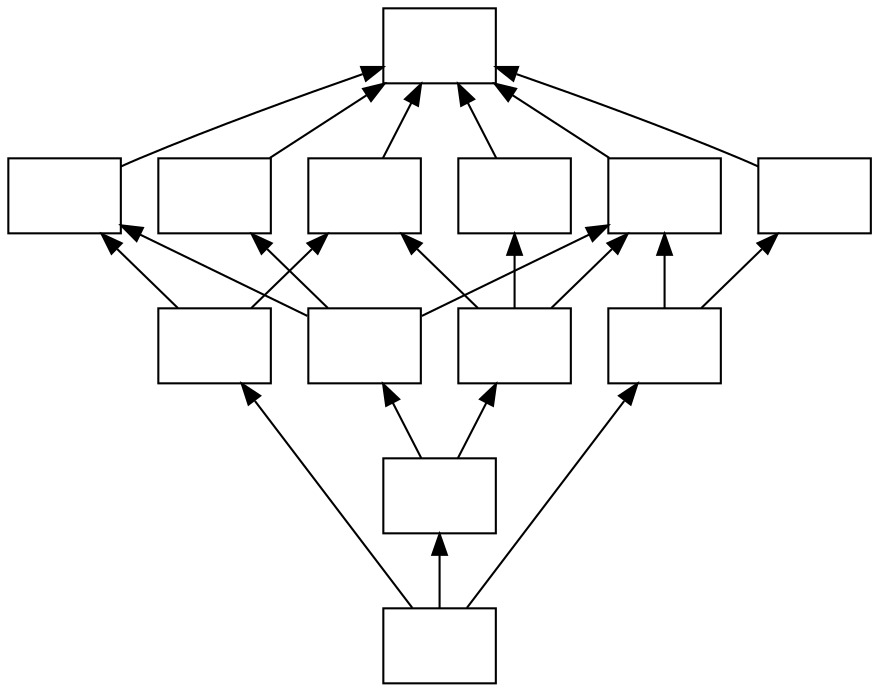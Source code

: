 strict digraph G {
	graph [bb="0,0,414,324"];
	node [label="\N"];
	1	 [fixedsize=true,
		height=0.5,
		image="/Users/sahil1105/Documents/git/ASP/Query Analysis/3hop_all_patterns_new/pw_1.png",
		imagescale=true,
		label=" ",
		pos="207,306",
		shape=box,
		width=0.75];
	2	 [fixedsize=true,
		height=0.5,
		image="/Users/sahil1105/Documents/git/ASP/Query Analysis/3hop_all_patterns_new/pw_2.png",
		imagescale=true,
		label=" ",
		pos="171,234",
		shape=box,
		width=0.75];
	1 -> 2	 [dir=back,
		pos="s,197.92,287.83 193.35,278.7 188.96,269.92 184.2,260.4 180.21,252.41"];
	3	 [fixedsize=true,
		height=0.5,
		image="/Users/sahil1105/Documents/git/ASP/Query Analysis/3hop_all_patterns_new/pw_3.png",
		imagescale=true,
		label=" ",
		pos="27,234",
		shape=box,
		width=0.75];
	1 -> 3	 [dir=back,
		pos="s,179.86,296.78 170.42,293.48 141.06,283.14 98.951,267.68 63,252 60.182,250.77 57.269,249.43 54.377,248.06"];
	4	 [fixedsize=true,
		height=0.5,
		image="/Users/sahil1105/Documents/git/ASP/Query Analysis/3hop_all_patterns_new/pw_4.png",
		imagescale=true,
		label=" ",
		pos="243,234",
		shape=box,
		width=0.75];
	1 -> 4	 [dir=back,
		pos="s,216.08,287.83 220.65,278.7 225.04,269.92 229.8,260.4 233.79,252.41"];
	6	 [fixedsize=true,
		height=0.5,
		image="/Users/sahil1105/Documents/git/ASP/Query Analysis/3hop_all_patterns_new/pw_6.png",
		imagescale=true,
		label=" ",
		pos="99,234",
		shape=box,
		width=0.75];
	1 -> 6	 [dir=back,
		pos="s,179.75,287.83 171.37,282.25 156.68,272.45 139.93,261.29 126.24,252.16"];
	8	 [fixedsize=true,
		height=0.5,
		image="/Users/sahil1105/Documents/git/ASP/Query Analysis/3hop_all_patterns_new/pw_8.png",
		imagescale=true,
		label=" ",
		pos="315,234",
		shape=box,
		width=0.75];
	1 -> 8	 [dir=back,
		pos="s,234.25,287.83 242.63,282.25 257.32,272.45 274.07,261.29 287.76,252.16"];
	11	 [fixedsize=true,
		height=0.5,
		image="/Users/sahil1105/Documents/git/ASP/Query Analysis/3hop_all_patterns_new/pw_11.png",
		imagescale=true,
		label=" ",
		pos="387,234",
		shape=box,
		width=0.75];
	1 -> 11	 [dir=back,
		pos="s,234.14,296.78 243.58,293.48 272.94,283.14 315.05,267.68 351,252 353.82,250.77 356.73,249.43 359.62,248.06"];
	5	 [fixedsize=true,
		height=0.5,
		image="/Users/sahil1105/Documents/git/ASP/Query Analysis/3hop_all_patterns_new/pw_5.png",
		imagescale=true,
		label=" ",
		pos="171,162",
		shape=box,
		width=0.75];
	2 -> 5	 [dir=back,
		pos="s,171,215.83 171,205.57 171,197.11 171,188.06 171,180.41"];
	3 -> 5	 [dir=back,
		pos="s,54.085,220.46 63.228,215.89 88.157,203.42 120.76,187.12 143.55,175.73"];
	7	 [fixedsize=true,
		height=0.5,
		image="/Users/sahil1105/Documents/git/ASP/Query Analysis/3hop_all_patterns_new/pw_7.png",
		imagescale=true,
		label=" ",
		pos="99,162",
		shape=box,
		width=0.75];
	3 -> 7	 [dir=back,
		pos="s,45.169,215.83 52.354,208.65 61.659,199.34 72.006,188.99 80.587,180.41"];
	4 -> 5	 [dir=back,
		pos="s,224.83,215.83 217.65,208.65 208.34,199.34 197.99,188.99 189.41,180.41"];
	10	 [fixedsize=true,
		height=0.5,
		image="/Users/sahil1105/Documents/git/ASP/Query Analysis/3hop_all_patterns_new/pw_10.png",
		imagescale=true,
		label=" ",
		pos="243,162",
		shape=box,
		width=0.75];
	4 -> 10	 [dir=back,
		pos="s,243,215.83 243,205.57 243,197.11 243,188.06 243,180.41"];
	12	 [fixedsize=true,
		height=0.5,
		image="/Users/sahil1105/Documents/git/ASP/Query Analysis/3hop_all_patterns_new/pw_12.png",
		imagescale=true,
		label=" ",
		pos="315,162",
		shape=box,
		width=0.75];
	4 -> 12	 [dir=back,
		pos="s,261.17,215.83 268.35,208.65 277.66,199.34 288.01,188.99 296.59,180.41"];
	9	 [fixedsize=true,
		height=0.5,
		image="/Users/sahil1105/Documents/git/ASP/Query Analysis/3hop_all_patterns_new/pw_9.png",
		imagescale=true,
		label=" ",
		pos="207,90",
		shape=box,
		width=0.75];
	5 -> 9	 [dir=back,
		pos="s,180.08,143.83 184.65,134.7 189.04,125.92 193.8,116.4 197.79,108.41"];
	6 -> 7	 [dir=back,
		pos="s,99,215.83 99,205.57 99,197.11 99,188.06 99,180.41"];
	6 -> 10	 [dir=back,
		pos="s,126.09,220.46 135.23,215.89 160.16,203.42 192.76,187.12 215.55,175.73"];
	13	 [fixedsize=true,
		height=0.5,
		image="/Users/sahil1105/Documents/git/ASP/Query Analysis/3hop_all_patterns_new/pw_13.png",
		imagescale=true,
		label=" ",
		pos="207,18",
		shape=box,
		width=0.75];
	7 -> 13	 [dir=back,
		pos="s,112.68,143.76 118.7,135.74 140.36,106.85 174.59,61.22 193.43,36.09"];
	8 -> 10	 [dir=back,
		pos="s,296.83,215.83 289.65,208.65 280.34,199.34 269.99,188.99 261.41,180.41"];
	9 -> 13	 [dir=back,
		pos="s,207,71.831 207,61.573 207,53.108 207,44.059 207,36.413"];
	10 -> 9	 [dir=back,
		pos="s,233.92,143.83 229.35,134.7 224.96,125.92 220.2,116.4 216.21,108.41"];
	11 -> 12	 [dir=back,
		pos="s,368.83,215.83 361.65,208.65 352.34,199.34 341.99,188.99 333.41,180.41"];
	12 -> 13	 [dir=back,
		pos="s,301.32,143.76 295.3,135.74 273.64,106.85 239.41,61.22 220.57,36.09"];
}
